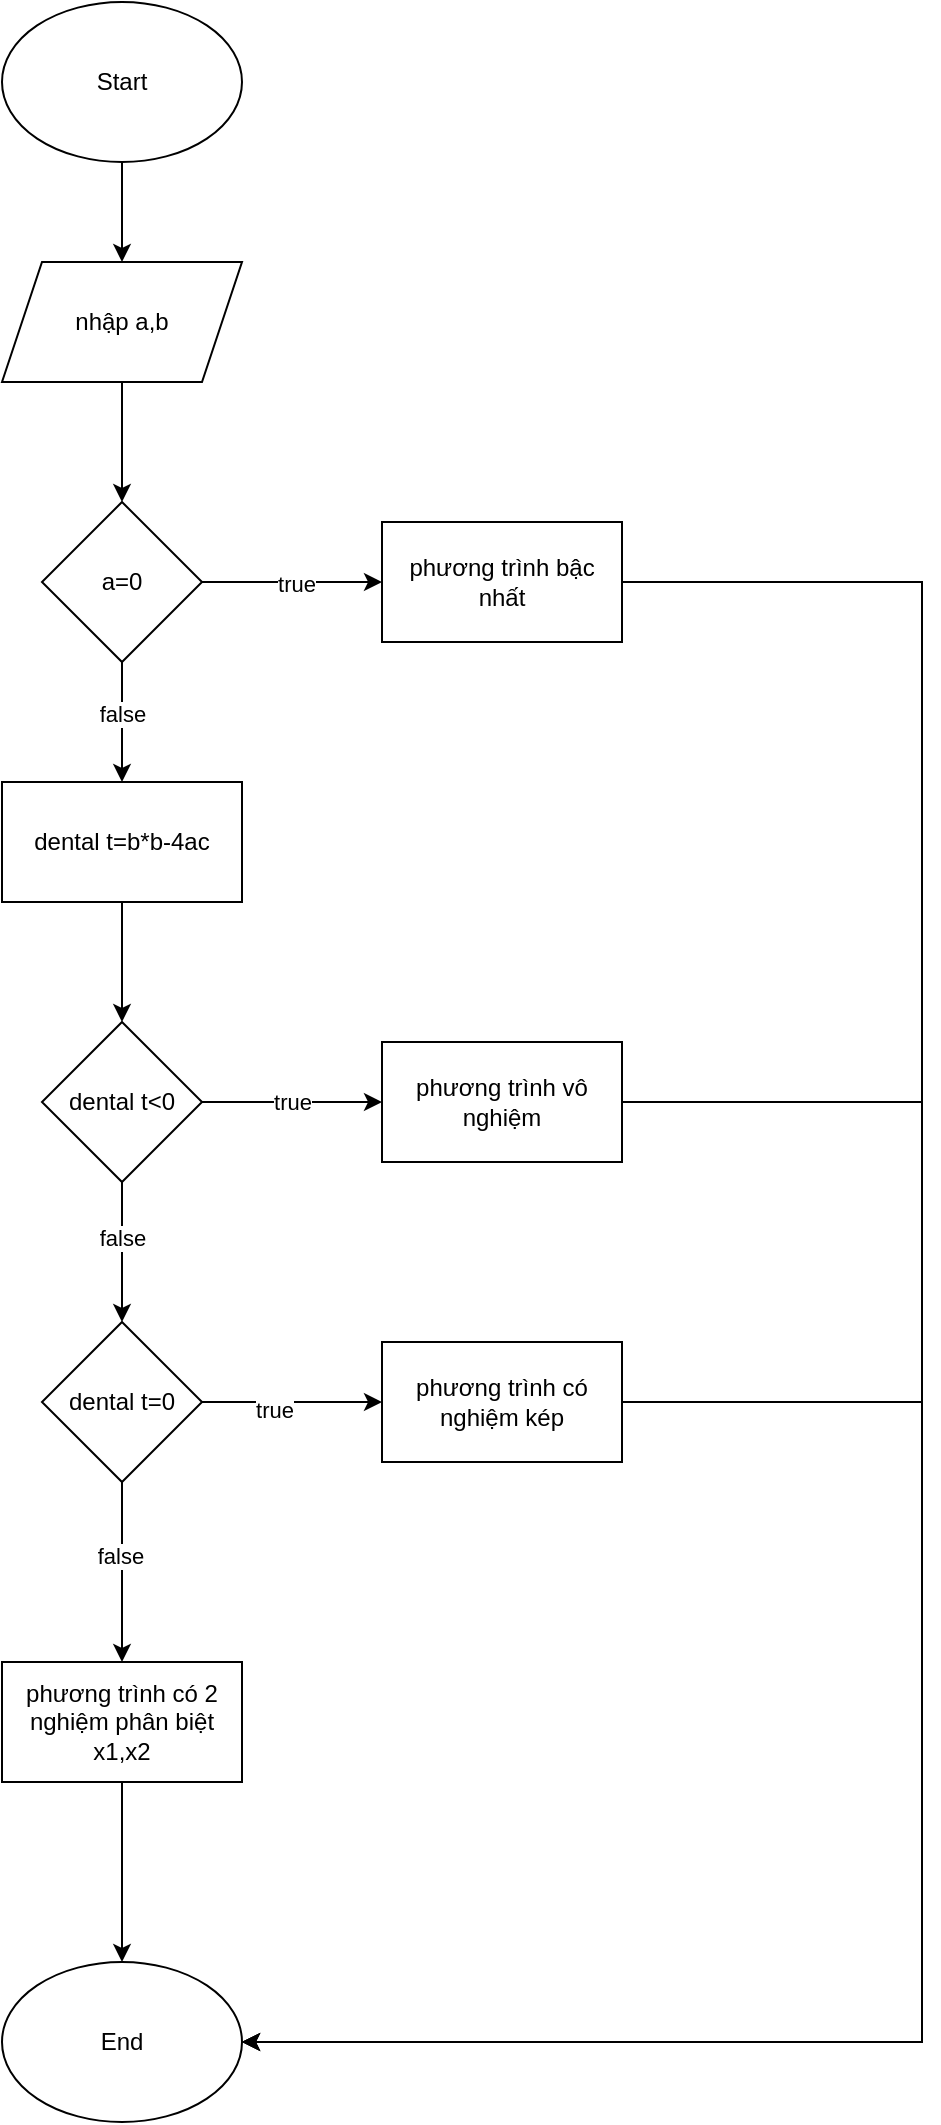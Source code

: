 <mxfile version="22.0.8" type="device">
  <diagram name="Trang-1" id="TA--hxxXfQSs8EmDwtru">
    <mxGraphModel dx="880" dy="484" grid="1" gridSize="10" guides="1" tooltips="1" connect="1" arrows="1" fold="1" page="1" pageScale="1" pageWidth="827" pageHeight="1169" math="0" shadow="0">
      <root>
        <mxCell id="0" />
        <mxCell id="1" parent="0" />
        <mxCell id="I6Ag34mdVUiVIXwk9uP2-3" style="edgeStyle=orthogonalEdgeStyle;rounded=0;orthogonalLoop=1;jettySize=auto;html=1;exitX=0.5;exitY=1;exitDx=0;exitDy=0;entryX=0.5;entryY=0;entryDx=0;entryDy=0;" edge="1" parent="1" source="I6Ag34mdVUiVIXwk9uP2-1" target="I6Ag34mdVUiVIXwk9uP2-2">
          <mxGeometry relative="1" as="geometry" />
        </mxCell>
        <mxCell id="I6Ag34mdVUiVIXwk9uP2-1" value="&lt;font style=&quot;vertical-align: inherit;&quot;&gt;&lt;font style=&quot;vertical-align: inherit;&quot;&gt;Start&lt;/font&gt;&lt;/font&gt;" style="ellipse;whiteSpace=wrap;html=1;" vertex="1" parent="1">
          <mxGeometry x="340" y="10" width="120" height="80" as="geometry" />
        </mxCell>
        <mxCell id="I6Ag34mdVUiVIXwk9uP2-5" style="edgeStyle=orthogonalEdgeStyle;rounded=0;orthogonalLoop=1;jettySize=auto;html=1;exitX=0.5;exitY=1;exitDx=0;exitDy=0;entryX=0.5;entryY=0;entryDx=0;entryDy=0;" edge="1" parent="1" source="I6Ag34mdVUiVIXwk9uP2-2" target="I6Ag34mdVUiVIXwk9uP2-4">
          <mxGeometry relative="1" as="geometry" />
        </mxCell>
        <mxCell id="I6Ag34mdVUiVIXwk9uP2-2" value="nhập a,b" style="shape=parallelogram;perimeter=parallelogramPerimeter;whiteSpace=wrap;html=1;fixedSize=1;" vertex="1" parent="1">
          <mxGeometry x="340" y="140" width="120" height="60" as="geometry" />
        </mxCell>
        <mxCell id="I6Ag34mdVUiVIXwk9uP2-6" style="edgeStyle=orthogonalEdgeStyle;rounded=0;orthogonalLoop=1;jettySize=auto;html=1;exitX=1;exitY=0.5;exitDx=0;exitDy=0;" edge="1" parent="1" source="I6Ag34mdVUiVIXwk9uP2-4">
          <mxGeometry relative="1" as="geometry">
            <mxPoint x="530" y="300" as="targetPoint" />
          </mxGeometry>
        </mxCell>
        <mxCell id="I6Ag34mdVUiVIXwk9uP2-7" value="true" style="edgeLabel;html=1;align=center;verticalAlign=middle;resizable=0;points=[];" vertex="1" connectable="0" parent="I6Ag34mdVUiVIXwk9uP2-6">
          <mxGeometry x="0.05" relative="1" as="geometry">
            <mxPoint as="offset" />
          </mxGeometry>
        </mxCell>
        <mxCell id="I6Ag34mdVUiVIXwk9uP2-9" style="edgeStyle=orthogonalEdgeStyle;rounded=0;orthogonalLoop=1;jettySize=auto;html=1;exitX=0.5;exitY=1;exitDx=0;exitDy=0;" edge="1" parent="1" source="I6Ag34mdVUiVIXwk9uP2-4">
          <mxGeometry relative="1" as="geometry">
            <mxPoint x="400" y="400" as="targetPoint" />
          </mxGeometry>
        </mxCell>
        <mxCell id="I6Ag34mdVUiVIXwk9uP2-10" value="false" style="edgeLabel;html=1;align=center;verticalAlign=middle;resizable=0;points=[];" vertex="1" connectable="0" parent="I6Ag34mdVUiVIXwk9uP2-9">
          <mxGeometry x="-0.141" relative="1" as="geometry">
            <mxPoint as="offset" />
          </mxGeometry>
        </mxCell>
        <mxCell id="I6Ag34mdVUiVIXwk9uP2-4" value="a=0" style="rhombus;whiteSpace=wrap;html=1;" vertex="1" parent="1">
          <mxGeometry x="360" y="260" width="80" height="80" as="geometry" />
        </mxCell>
        <mxCell id="I6Ag34mdVUiVIXwk9uP2-28" style="edgeStyle=orthogonalEdgeStyle;rounded=0;orthogonalLoop=1;jettySize=auto;html=1;exitX=1;exitY=0.5;exitDx=0;exitDy=0;entryX=1;entryY=0.5;entryDx=0;entryDy=0;" edge="1" parent="1" source="I6Ag34mdVUiVIXwk9uP2-8" target="I6Ag34mdVUiVIXwk9uP2-26">
          <mxGeometry relative="1" as="geometry">
            <mxPoint x="780" y="1030" as="targetPoint" />
            <Array as="points">
              <mxPoint x="800" y="300" />
              <mxPoint x="800" y="1030" />
            </Array>
          </mxGeometry>
        </mxCell>
        <mxCell id="I6Ag34mdVUiVIXwk9uP2-8" value="phương trình bậc nhất" style="rounded=0;whiteSpace=wrap;html=1;" vertex="1" parent="1">
          <mxGeometry x="530" y="270" width="120" height="60" as="geometry" />
        </mxCell>
        <mxCell id="I6Ag34mdVUiVIXwk9uP2-12" style="edgeStyle=orthogonalEdgeStyle;rounded=0;orthogonalLoop=1;jettySize=auto;html=1;exitX=0.5;exitY=1;exitDx=0;exitDy=0;entryX=0.5;entryY=0;entryDx=0;entryDy=0;" edge="1" parent="1" source="I6Ag34mdVUiVIXwk9uP2-11" target="I6Ag34mdVUiVIXwk9uP2-13">
          <mxGeometry relative="1" as="geometry">
            <mxPoint x="400" y="510" as="targetPoint" />
          </mxGeometry>
        </mxCell>
        <mxCell id="I6Ag34mdVUiVIXwk9uP2-11" value="dental t=b*b-4ac" style="rounded=0;whiteSpace=wrap;html=1;" vertex="1" parent="1">
          <mxGeometry x="340" y="400" width="120" height="60" as="geometry" />
        </mxCell>
        <mxCell id="I6Ag34mdVUiVIXwk9uP2-14" style="edgeStyle=orthogonalEdgeStyle;rounded=0;orthogonalLoop=1;jettySize=auto;html=1;exitX=1;exitY=0.5;exitDx=0;exitDy=0;" edge="1" parent="1" source="I6Ag34mdVUiVIXwk9uP2-13">
          <mxGeometry relative="1" as="geometry">
            <mxPoint x="530" y="560" as="targetPoint" />
          </mxGeometry>
        </mxCell>
        <mxCell id="I6Ag34mdVUiVIXwk9uP2-15" value="true" style="edgeLabel;html=1;align=center;verticalAlign=middle;resizable=0;points=[];" vertex="1" connectable="0" parent="I6Ag34mdVUiVIXwk9uP2-14">
          <mxGeometry x="-0.006" relative="1" as="geometry">
            <mxPoint as="offset" />
          </mxGeometry>
        </mxCell>
        <mxCell id="I6Ag34mdVUiVIXwk9uP2-17" style="edgeStyle=orthogonalEdgeStyle;rounded=0;orthogonalLoop=1;jettySize=auto;html=1;exitX=0.5;exitY=1;exitDx=0;exitDy=0;" edge="1" parent="1" source="I6Ag34mdVUiVIXwk9uP2-13">
          <mxGeometry relative="1" as="geometry">
            <mxPoint x="400" y="670" as="targetPoint" />
          </mxGeometry>
        </mxCell>
        <mxCell id="I6Ag34mdVUiVIXwk9uP2-18" value="false" style="edgeLabel;html=1;align=center;verticalAlign=middle;resizable=0;points=[];" vertex="1" connectable="0" parent="I6Ag34mdVUiVIXwk9uP2-17">
          <mxGeometry x="-0.206" relative="1" as="geometry">
            <mxPoint as="offset" />
          </mxGeometry>
        </mxCell>
        <mxCell id="I6Ag34mdVUiVIXwk9uP2-13" value="dental t&amp;lt;0" style="rhombus;whiteSpace=wrap;html=1;" vertex="1" parent="1">
          <mxGeometry x="360" y="520" width="80" height="80" as="geometry" />
        </mxCell>
        <mxCell id="I6Ag34mdVUiVIXwk9uP2-30" style="edgeStyle=orthogonalEdgeStyle;rounded=0;orthogonalLoop=1;jettySize=auto;html=1;exitX=1;exitY=0.5;exitDx=0;exitDy=0;entryX=1;entryY=0.5;entryDx=0;entryDy=0;" edge="1" parent="1" source="I6Ag34mdVUiVIXwk9uP2-16" target="I6Ag34mdVUiVIXwk9uP2-26">
          <mxGeometry relative="1" as="geometry">
            <Array as="points">
              <mxPoint x="800" y="560" />
              <mxPoint x="800" y="1030" />
            </Array>
          </mxGeometry>
        </mxCell>
        <mxCell id="I6Ag34mdVUiVIXwk9uP2-16" value="phương trình vô nghiệm" style="rounded=0;whiteSpace=wrap;html=1;" vertex="1" parent="1">
          <mxGeometry x="530" y="530" width="120" height="60" as="geometry" />
        </mxCell>
        <mxCell id="I6Ag34mdVUiVIXwk9uP2-20" style="edgeStyle=orthogonalEdgeStyle;rounded=0;orthogonalLoop=1;jettySize=auto;html=1;exitX=0.5;exitY=1;exitDx=0;exitDy=0;" edge="1" parent="1" source="I6Ag34mdVUiVIXwk9uP2-19">
          <mxGeometry relative="1" as="geometry">
            <mxPoint x="400" y="840" as="targetPoint" />
          </mxGeometry>
        </mxCell>
        <mxCell id="I6Ag34mdVUiVIXwk9uP2-21" value="false" style="edgeLabel;html=1;align=center;verticalAlign=middle;resizable=0;points=[];" vertex="1" connectable="0" parent="I6Ag34mdVUiVIXwk9uP2-20">
          <mxGeometry x="-0.182" y="-1" relative="1" as="geometry">
            <mxPoint as="offset" />
          </mxGeometry>
        </mxCell>
        <mxCell id="I6Ag34mdVUiVIXwk9uP2-22" style="edgeStyle=orthogonalEdgeStyle;rounded=0;orthogonalLoop=1;jettySize=auto;html=1;exitX=1;exitY=0.5;exitDx=0;exitDy=0;" edge="1" parent="1" source="I6Ag34mdVUiVIXwk9uP2-19">
          <mxGeometry relative="1" as="geometry">
            <mxPoint x="530" y="710" as="targetPoint" />
          </mxGeometry>
        </mxCell>
        <mxCell id="I6Ag34mdVUiVIXwk9uP2-23" value="true" style="edgeLabel;html=1;align=center;verticalAlign=middle;resizable=0;points=[];" vertex="1" connectable="0" parent="I6Ag34mdVUiVIXwk9uP2-22">
          <mxGeometry x="-0.204" y="-4" relative="1" as="geometry">
            <mxPoint as="offset" />
          </mxGeometry>
        </mxCell>
        <mxCell id="I6Ag34mdVUiVIXwk9uP2-19" value="dental t=0" style="rhombus;whiteSpace=wrap;html=1;" vertex="1" parent="1">
          <mxGeometry x="360" y="670" width="80" height="80" as="geometry" />
        </mxCell>
        <mxCell id="I6Ag34mdVUiVIXwk9uP2-31" style="edgeStyle=orthogonalEdgeStyle;rounded=0;orthogonalLoop=1;jettySize=auto;html=1;exitX=1;exitY=0.5;exitDx=0;exitDy=0;entryX=1;entryY=0.5;entryDx=0;entryDy=0;" edge="1" parent="1" source="I6Ag34mdVUiVIXwk9uP2-24" target="I6Ag34mdVUiVIXwk9uP2-26">
          <mxGeometry relative="1" as="geometry">
            <Array as="points">
              <mxPoint x="800" y="710" />
              <mxPoint x="800" y="1030" />
            </Array>
          </mxGeometry>
        </mxCell>
        <mxCell id="I6Ag34mdVUiVIXwk9uP2-24" value="phương trình có nghiệm kép" style="rounded=0;whiteSpace=wrap;html=1;" vertex="1" parent="1">
          <mxGeometry x="530" y="680" width="120" height="60" as="geometry" />
        </mxCell>
        <mxCell id="I6Ag34mdVUiVIXwk9uP2-27" style="edgeStyle=orthogonalEdgeStyle;rounded=0;orthogonalLoop=1;jettySize=auto;html=1;exitX=0.5;exitY=1;exitDx=0;exitDy=0;" edge="1" parent="1" source="I6Ag34mdVUiVIXwk9uP2-25" target="I6Ag34mdVUiVIXwk9uP2-26">
          <mxGeometry relative="1" as="geometry" />
        </mxCell>
        <mxCell id="I6Ag34mdVUiVIXwk9uP2-25" value="phương trình có 2 nghiệm phân biệt x1,x2" style="rounded=0;whiteSpace=wrap;html=1;" vertex="1" parent="1">
          <mxGeometry x="340" y="840" width="120" height="60" as="geometry" />
        </mxCell>
        <mxCell id="I6Ag34mdVUiVIXwk9uP2-26" value="End" style="ellipse;whiteSpace=wrap;html=1;" vertex="1" parent="1">
          <mxGeometry x="340" y="990" width="120" height="80" as="geometry" />
        </mxCell>
      </root>
    </mxGraphModel>
  </diagram>
</mxfile>
